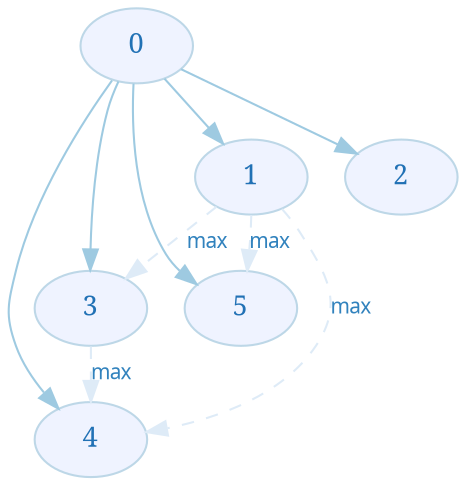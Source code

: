 digraph G {
        rankdir=TB;
        ranksep="0.2 equally";
        fontname="sans-serif";
        rotate="0";
        orientation="portrait";
        landscape="true";
        penwidth="0.1";
        edge [comment="Wildcard edge", 
              fontname="sans-serif", 
              fontsize=10, 
              colorscheme="blues3", 
              color=2, 
              fontcolor=3];
        node [fontname="serif", 
              fontsize=13, 
              fillcolor="1", 
              colorscheme="blues4", 
              color="2", 
              fontcolor="4", 
              style="filled"];	"0";
	"1";
	"2";
	"3";
	"4";
	"5";
	"0" -> "1"[];
	"0" -> "2"[];
	"0" -> "3"[];
	"0" -> "4"[];
	"0" -> "5"[];
	"1" -> "3"[style="dashed", color="1", label="max"];
	"1" -> "4"[style="dashed", color="1", label="max"];
	"1" -> "5"[style="dashed", color="1", label="max"];
	"3" -> "4"[style="dashed", color="1", label="max"];
}